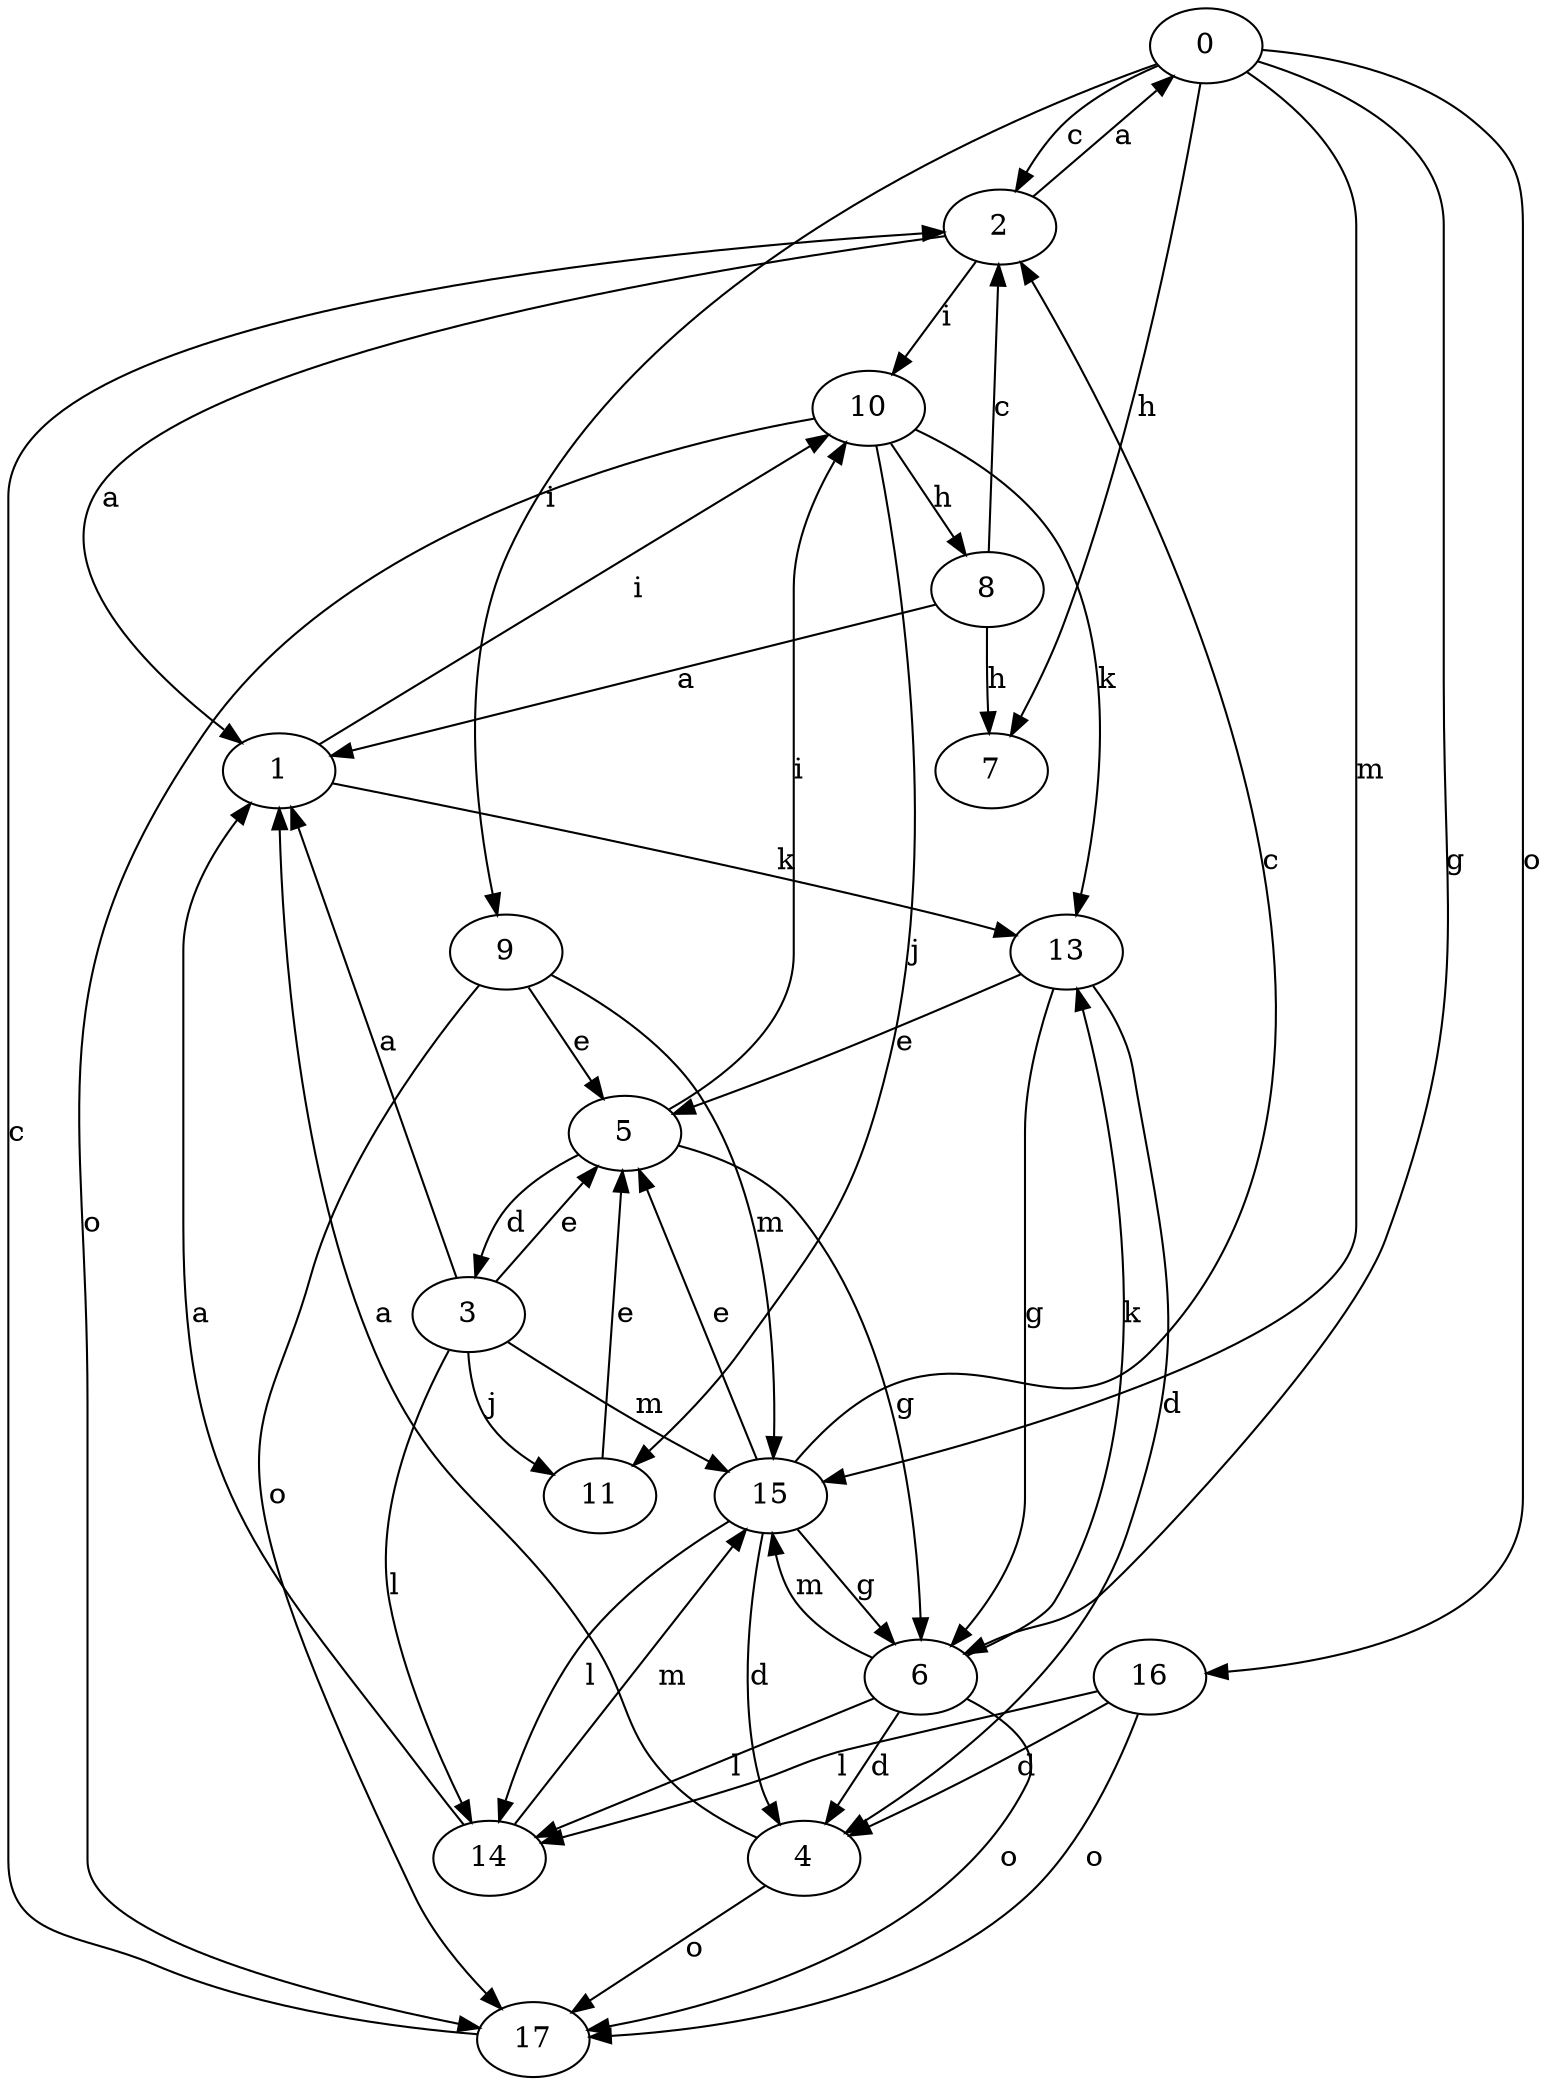 strict digraph  {
0;
1;
2;
3;
4;
5;
6;
7;
8;
9;
10;
11;
13;
14;
15;
16;
17;
0 -> 2  [label=c];
0 -> 6  [label=g];
0 -> 7  [label=h];
0 -> 9  [label=i];
0 -> 15  [label=m];
0 -> 16  [label=o];
1 -> 10  [label=i];
1 -> 13  [label=k];
2 -> 0  [label=a];
2 -> 1  [label=a];
2 -> 10  [label=i];
3 -> 1  [label=a];
3 -> 5  [label=e];
3 -> 11  [label=j];
3 -> 14  [label=l];
3 -> 15  [label=m];
4 -> 1  [label=a];
4 -> 17  [label=o];
5 -> 3  [label=d];
5 -> 6  [label=g];
5 -> 10  [label=i];
6 -> 4  [label=d];
6 -> 13  [label=k];
6 -> 14  [label=l];
6 -> 15  [label=m];
6 -> 17  [label=o];
8 -> 1  [label=a];
8 -> 2  [label=c];
8 -> 7  [label=h];
9 -> 5  [label=e];
9 -> 15  [label=m];
9 -> 17  [label=o];
10 -> 8  [label=h];
10 -> 11  [label=j];
10 -> 13  [label=k];
10 -> 17  [label=o];
11 -> 5  [label=e];
13 -> 4  [label=d];
13 -> 5  [label=e];
13 -> 6  [label=g];
14 -> 1  [label=a];
14 -> 15  [label=m];
15 -> 2  [label=c];
15 -> 4  [label=d];
15 -> 5  [label=e];
15 -> 6  [label=g];
15 -> 14  [label=l];
16 -> 4  [label=d];
16 -> 14  [label=l];
16 -> 17  [label=o];
17 -> 2  [label=c];
}
